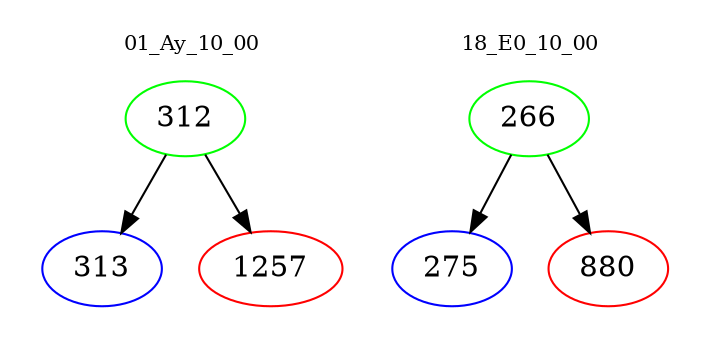 digraph{
subgraph cluster_0 {
color = white
label = "01_Ay_10_00";
fontsize=10;
T0_312 [label="312", color="green"]
T0_312 -> T0_313 [color="black"]
T0_313 [label="313", color="blue"]
T0_312 -> T0_1257 [color="black"]
T0_1257 [label="1257", color="red"]
}
subgraph cluster_1 {
color = white
label = "18_E0_10_00";
fontsize=10;
T1_266 [label="266", color="green"]
T1_266 -> T1_275 [color="black"]
T1_275 [label="275", color="blue"]
T1_266 -> T1_880 [color="black"]
T1_880 [label="880", color="red"]
}
}
